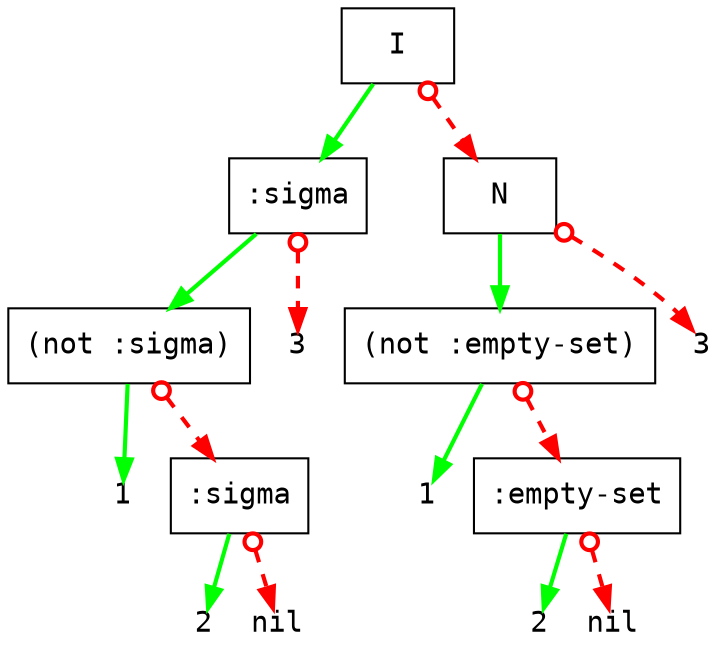digraph G {
node [ fontsize=14];
bgcolor="#ffffff00" # RGBA (with alpha)

9 [shape=box,label="I",fontname="Courier"]

9 -> n8p [style=solid,color=green,penwidth=2]
9 -> n8n [style=dashed,color=red,penwidth=2,arrowhead=normal,arrowtail=odot,dir=both]

n8n [shape=box,label="N",fontname="Courier"]
n8p [shape=box,label=":sigma",fontname="Courier"]

{rank=same n8n n8p }


n8p -> n1pp [style=solid,color=green,penwidth=2]
n8p -> n6np [style=dashed,color=red,penwidth=2,arrowhead=normal,arrowtail=odot,dir=both]

n8n -> n1pn [style=solid,color=green,penwidth=2]
n8n -> n6nn [style=dashed,color=red,penwidth=2,arrowhead=normal,arrowtail=odot,dir=both]

{rank=same n1pp n6np n1pn n6nn }

n1pp [shape=box,label="(not :sigma)",fontname="Courier"]
n2pp [shape=plain,label="1",fontname="Courier"]
n3pp [shape=box,label=":sigma",fontname="Courier"]
n4pp [shape=plain,label="2",fontname="Courier"]
n7pp [shape=plain,label="nil",fontname="Courier"]
{rank=same n2pp n3pp }
{rank=same n4pp n7pp }

n1pn [shape=box,label="(not :empty-set)",fontname="Courier"]
n2pn [shape=plain,label="1",fontname="Courier"]
n3pn [shape=box,label=":empty-set",fontname="Courier"]
n4pn [shape=plain,label="2",fontname="Courier"]
n7pn [shape=plain,label="nil",fontname="Courier"]
{rank=same n2pn n3pn }
{rank=same n4pn n7pn }

n1pp -> n2pp [style=solid,color=green,penwidth=2]
n1pp -> n3pp [style=dashed,color=red,penwidth=2,arrowhead=normal,arrowtail=odot,dir=both]

n3pp -> n4pp [style=solid,color=green,penwidth=2]
n3pp -> n7pp [style=dashed,color=red,penwidth=2,arrowhead=normal,arrowtail=odot,dir=both]

n6np [shape=plain,label="3",fontname="Courier"]

n1pn -> n2pn [style=solid,color=green,penwidth=2]
n1pn -> n3pn [style=dashed,color=red,penwidth=2,arrowhead=normal,arrowtail=odot,dir=both]

n3pn -> n4pn [style=solid,color=green,penwidth=2]
n3pn -> n7pn [style=dashed,color=red,penwidth=2,arrowhead=normal,arrowtail=odot,dir=both]

n6nn [shape=plain,label="3",fontname="Courier"]

}